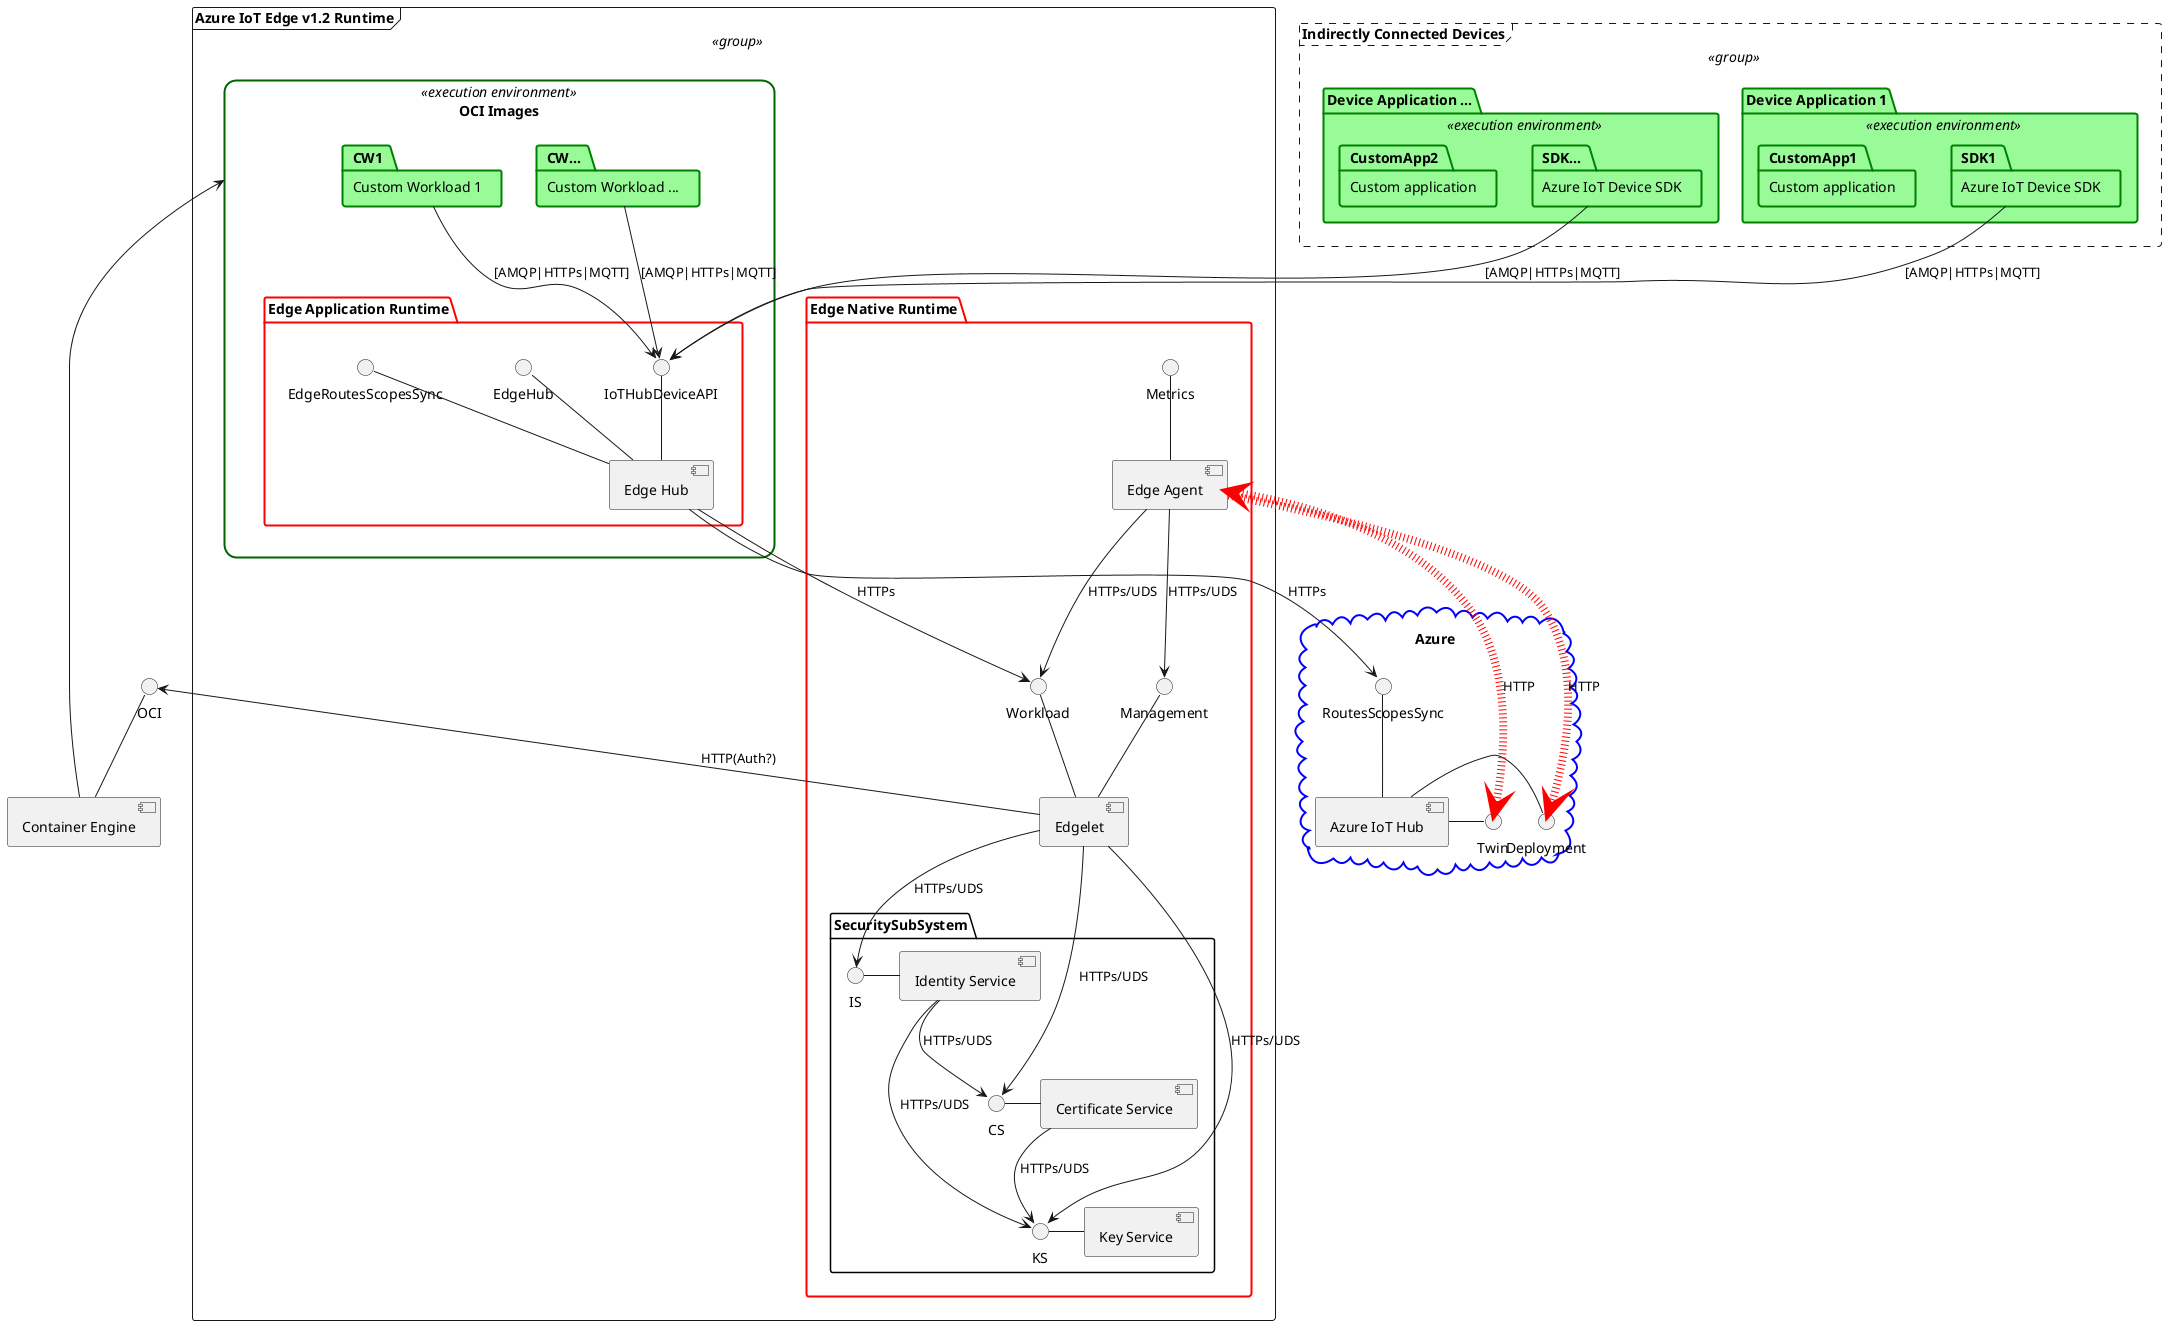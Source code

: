 @startuml

' title Azure IoT Edge runtime components diagram


'
' Cloud
'
cloud Azure #line:blue;line.bold;text:black { 
	Deployment -le- [Azure IoT Hub] 
	Twin -ri- [Azure IoT Hub] 
	RoutesScopesSync -do- [Azure IoT Hub] 
}

'
' Edge device
'

OCI -- [Container Engine]

frame "Azure IoT Edge v1.2 Runtime" <<group>> as EdgeRuntime {
	package "Edge Native Runtime" as NativeRuntime #line:red;line.bold;text:black { 
		
		package SecuritySubSystem {
			IS - [Identity Service] 
			CS - [Certificate Service] 
			KS - [Key Service] 
		}
		
		Management -- [Edgelet] 
		Workload -- [Edgelet] 
		
		Metrics -- [Edge Agent] 
	}
	rectangle "OCI Images" <<execution environment>> as OCIExec #line:darkgreen;line.bold;text:black { 
		package "Edge Application Runtime" as ApplicationRuntime #line:red;line.bold;text:black {
			IoTHubDeviceAPI -- [Edge Hub]
			EdgeHub -- [Edge Hub]
			EdgeRoutesScopesSync -- [Edge Hub]
		}
		package "Custom Workload 1" as CW1 #palegreen;line:green;line.bold;text:black
		package "Custom Workload ..." as CW... #palegreen;line:green;line.bold;text:black
	}
}

'
' Indirectly connected devices
'

frame "Indirectly Connected Devices" <<group>> as Devices #line.dashed {
	package "Device Application ..." <<execution environment>> #palegreen;line:green;line.bold;text:black {
		package "Azure IoT Device SDK" as SDK... #palegreen;line:green;line.bold;text:black {
		}
		package "Custom application" as CustomApp2 #palegreen;line:green;line.bold;text:black {
		}
	}
	package "Device Application 1" <<execution environment>> #palegreen;line:green;line.bold;text:black {
		package "Azure IoT Device SDK" as SDK1 #palegreen;line:green;line.bold;text:black {
		}
		package "Custom application" as CustomApp1 #palegreen;line:green;line.bold;text:black {
		}
	}
}


'
' Interactions
'

'
' Security Sub-System
'
[Identity Service] --> [CS] : HTTPs/UDS
[Identity Service] --> [KS] : HTTPs/UDS
[Certificate Service] --> [KS] : HTTPs/UDS

[Edgelet] --> IS : HTTPs/UDS
[Edgelet] --> CS : HTTPs/UDS
[Edgelet] --> KS : HTTPs/UDS

'
' Container Engine
'
[Edgelet] -up-> OCI : HTTP(Auth?)
[Container Engine]  -up-> OCIExec

'
' Edge Runtime
'
[Edge Agent] --> Workload : HTTPs/UDS
[Edge Agent] --> Management : HTTPs/UDS

[Edge Agent] .[#red,dotted,thickness=8]do.> Deployment : HTTP
[Edge Agent] <.[#red,dotted,thickness=8]do.> Twin : HTTP

[Edge Hub] --> Workload : HTTPs
[Edge Hub] --> RoutesScopesSync : HTTPs

'
' User
'
CW1 --> IoTHubDeviceAPI : [AMQP|HTTPs|MQTT]
CW... --> IoTHubDeviceAPI : [AMQP|HTTPs|MQTT]

SDK1 --> IoTHubDeviceAPI : [AMQP|HTTPs|MQTT]
SDK... --> IoTHubDeviceAPI : [AMQP|HTTPs|MQTT]

'
' Look & feel
'
skinparam rectangle {
    roundCorner<<execution environment>> 25
	LineThickness<<security boundary>> 1
	LineColor<<security boundary>> black
}


@enduml
